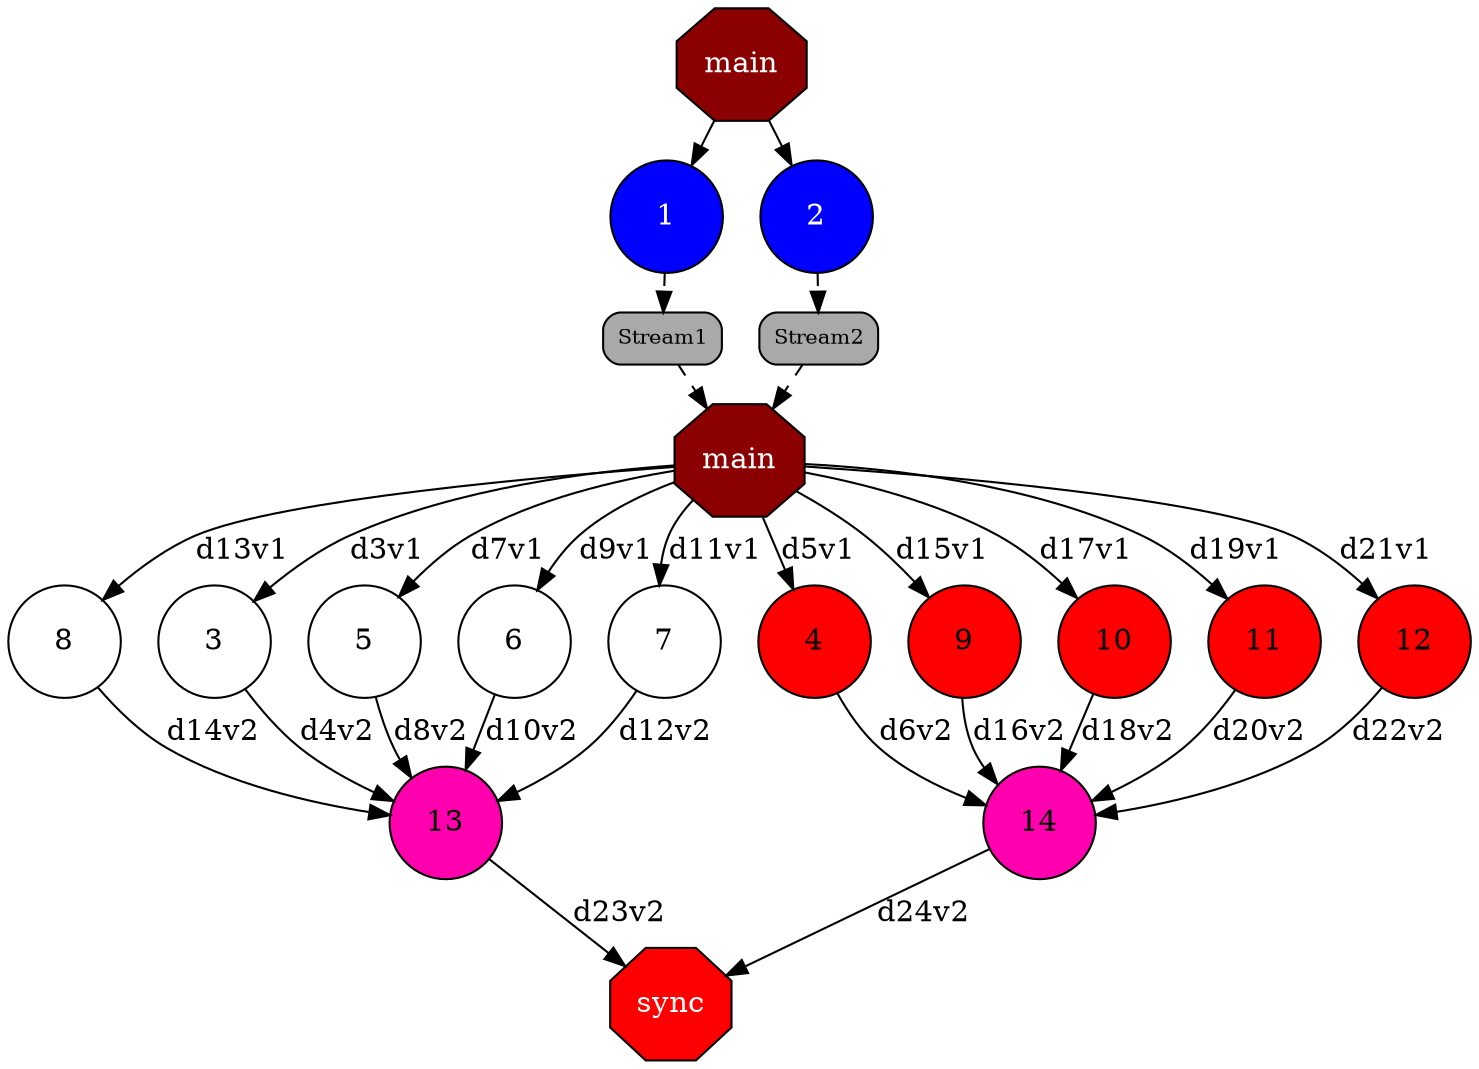 digraph {
  rankdir=TB;
  labeljust="l";
  compound= true;
  subgraph dependence_graph {
    ranksep=0.20;
    node[height=0.75];
Synchro1[label="main", shape=octagon, style=filled fillcolor="#8B0000" fontcolor="#FFFFFF"];
Synchro1 -> 1;
Synchro1 -> 2;
Synchro0[label="main", shape=octagon, style=filled fillcolor="#8B0000" fontcolor="#FFFFFF"];
1[shape=circle, style=filled fillcolor="#0000ff" fontcolor="#ffffff"];
Stream1[shape=rect style="rounded,filled" width=0 height=0 margin=0.1 fontsize=10 fillcolor="#a9a9a9" fontcolor="#000000"]
1 -> Stream1 [style=dashed];
2[shape=circle, style=filled fillcolor="#0000ff" fontcolor="#ffffff"];
Stream2[shape=rect style="rounded,filled" width=0 height=0 margin=0.1 fontsize=10 fillcolor="#a9a9a9" fontcolor="#000000"]
2 -> Stream2 [style=dashed];
Stream1 -> Synchro0 [style=dashed];
Stream2 -> Synchro0 [style=dashed];
3[shape=circle, style=filled fillcolor="#ffffff" fontcolor="#000000"];
Synchro0 -> 3 [label="d3v1"];
4[shape=circle, style=filled fillcolor="#ff0000" fontcolor="#000000"];
Synchro0 -> 4 [label="d5v1"];
5[shape=circle, style=filled fillcolor="#ffffff" fontcolor="#000000"];
Synchro0 -> 5 [label="d7v1"];
6[shape=circle, style=filled fillcolor="#ffffff" fontcolor="#000000"];
Synchro0 -> 6 [label="d9v1"];
7[shape=circle, style=filled fillcolor="#ffffff" fontcolor="#000000"];
Synchro0 -> 7 [label="d11v1"];
8[shape=circle, style=filled fillcolor="#ffffff" fontcolor="#000000"];
Synchro0 -> 8 [label="d13v1"];
9[shape=circle, style=filled fillcolor="#ff0000" fontcolor="#000000"];
Synchro0 -> 9 [label="d15v1"];
10[shape=circle, style=filled fillcolor="#ff0000" fontcolor="#000000"];
Synchro0 -> 10 [label="d17v1"];
11[shape=circle, style=filled fillcolor="#ff0000" fontcolor="#000000"];
Synchro0 -> 11 [label="d19v1"];
12[shape=circle, style=filled fillcolor="#ff0000" fontcolor="#000000"];
Synchro0 -> 12 [label="d21v1"];
13[shape=circle, style=filled fillcolor="#ff00ae" fontcolor="#000000"];
3 -> 13 [label="d4v2"];
5 -> 13 [label="d8v2"];
6 -> 13 [label="d10v2"];
7 -> 13 [label="d12v2"];
8 -> 13 [label="d14v2"];
14[shape=circle, style=filled fillcolor="#ff00ae" fontcolor="#000000"];
4 -> 14 [label="d6v2"];
9 -> 14 [label="d16v2"];
10 -> 14 [label="d18v2"];
11 -> 14 [label="d20v2"];
12 -> 14 [label="d22v2"];
Synchro2[label="sync", shape=octagon, style=filled fillcolor="#ff0000" fontcolor="#FFFFFF"];
13 -> Synchro2 [label="d23v2"];
14 -> Synchro2 [label="d24v2"];  }
}
